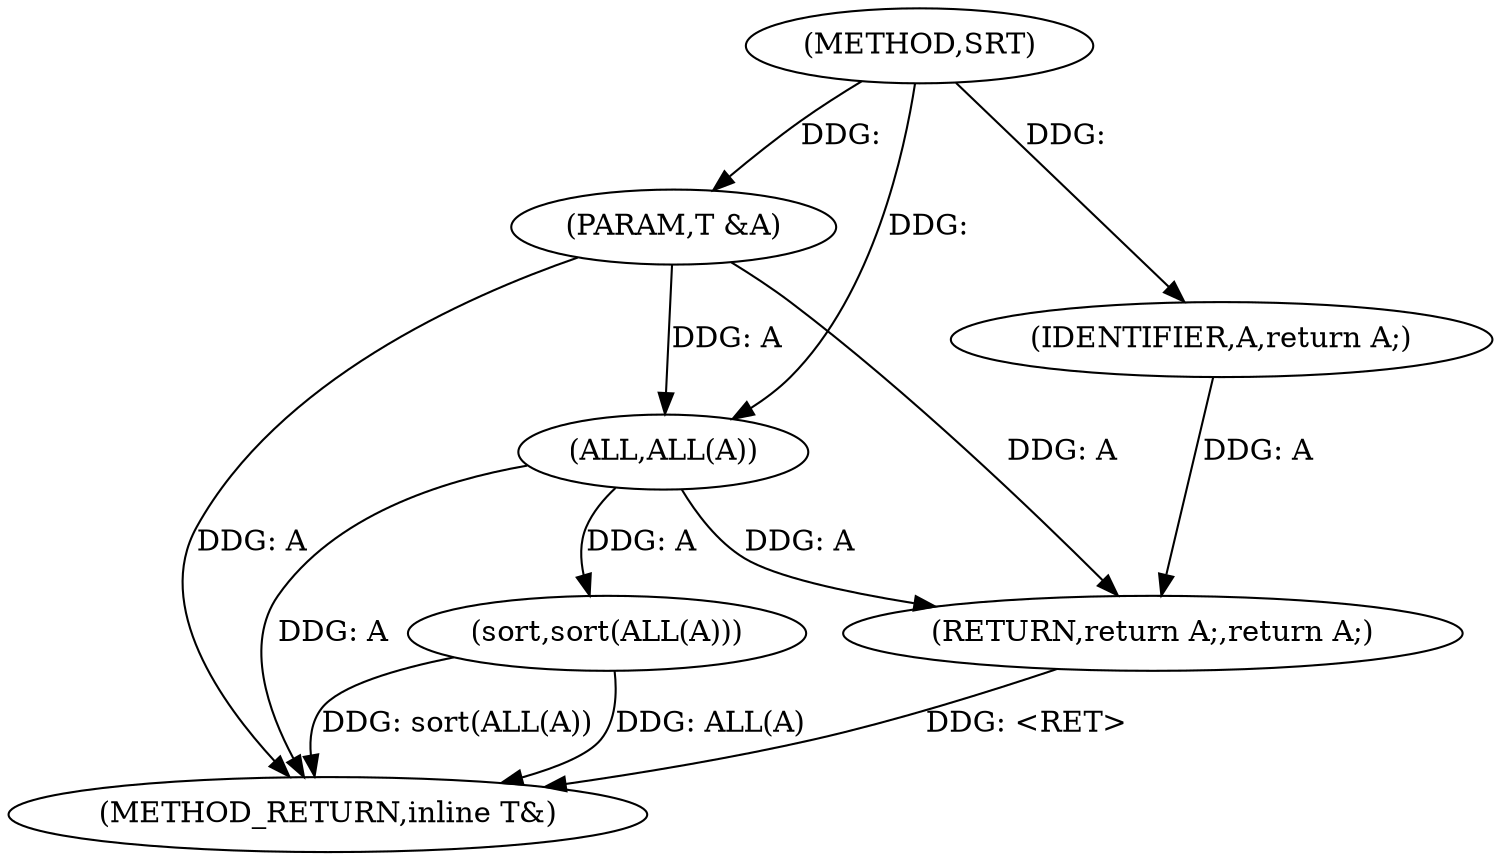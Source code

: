 digraph "SRT" {  
"1001295" [label = "(METHOD,SRT)" ]
"1001303" [label = "(METHOD_RETURN,inline T&)" ]
"1001296" [label = "(PARAM,T &A)" ]
"1001298" [label = "(sort,sort(ALL(A)))" ]
"1001301" [label = "(RETURN,return A;,return A;)" ]
"1001302" [label = "(IDENTIFIER,A,return A;)" ]
"1001299" [label = "(ALL,ALL(A))" ]
  "1001296" -> "1001303"  [ label = "DDG: A"] 
  "1001299" -> "1001303"  [ label = "DDG: A"] 
  "1001298" -> "1001303"  [ label = "DDG: ALL(A)"] 
  "1001298" -> "1001303"  [ label = "DDG: sort(ALL(A))"] 
  "1001301" -> "1001303"  [ label = "DDG: <RET>"] 
  "1001295" -> "1001296"  [ label = "DDG: "] 
  "1001302" -> "1001301"  [ label = "DDG: A"] 
  "1001299" -> "1001301"  [ label = "DDG: A"] 
  "1001296" -> "1001301"  [ label = "DDG: A"] 
  "1001299" -> "1001298"  [ label = "DDG: A"] 
  "1001295" -> "1001302"  [ label = "DDG: "] 
  "1001296" -> "1001299"  [ label = "DDG: A"] 
  "1001295" -> "1001299"  [ label = "DDG: "] 
}
